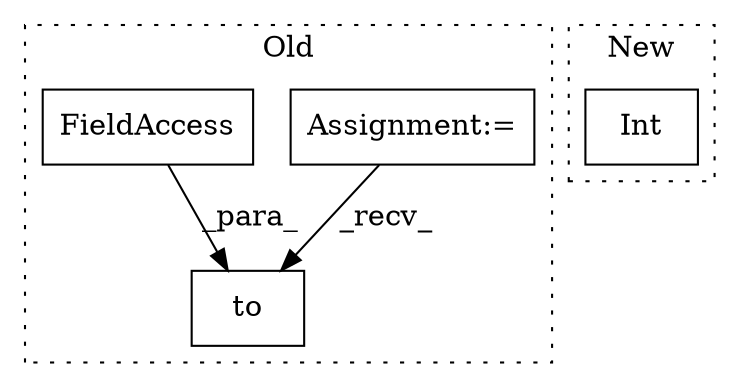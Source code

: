digraph G {
subgraph cluster0 {
1 [label="to" a="32" s="1036,1051" l="3,1" shape="box"];
3 [label="Assignment:=" a="7" s="805" l="1" shape="box"];
4 [label="FieldAccess" a="22" s="1039" l="12" shape="box"];
label = "Old";
style="dotted";
}
subgraph cluster1 {
2 [label="Int" a="32" s="736,762" l="4,1" shape="box"];
label = "New";
style="dotted";
}
3 -> 1 [label="_recv_"];
4 -> 1 [label="_para_"];
}